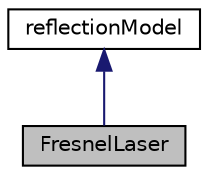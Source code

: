 digraph "FresnelLaser"
{
  bgcolor="transparent";
  edge [fontname="Helvetica",fontsize="10",labelfontname="Helvetica",labelfontsize="10"];
  node [fontname="Helvetica",fontsize="10",shape=record];
  Node1 [label="FresnelLaser",height=0.2,width=0.4,color="black", fillcolor="grey75", style="filled" fontcolor="black"];
  Node2 -> Node1 [dir="back",color="midnightblue",fontsize="10",style="solid",fontname="Helvetica"];
  Node2 [label="reflectionModel",height=0.2,width=0.4,color="black",URL="$classFoam_1_1radiation_1_1reflectionModel.html",tooltip="Base class for radiation scattering. "];
}
